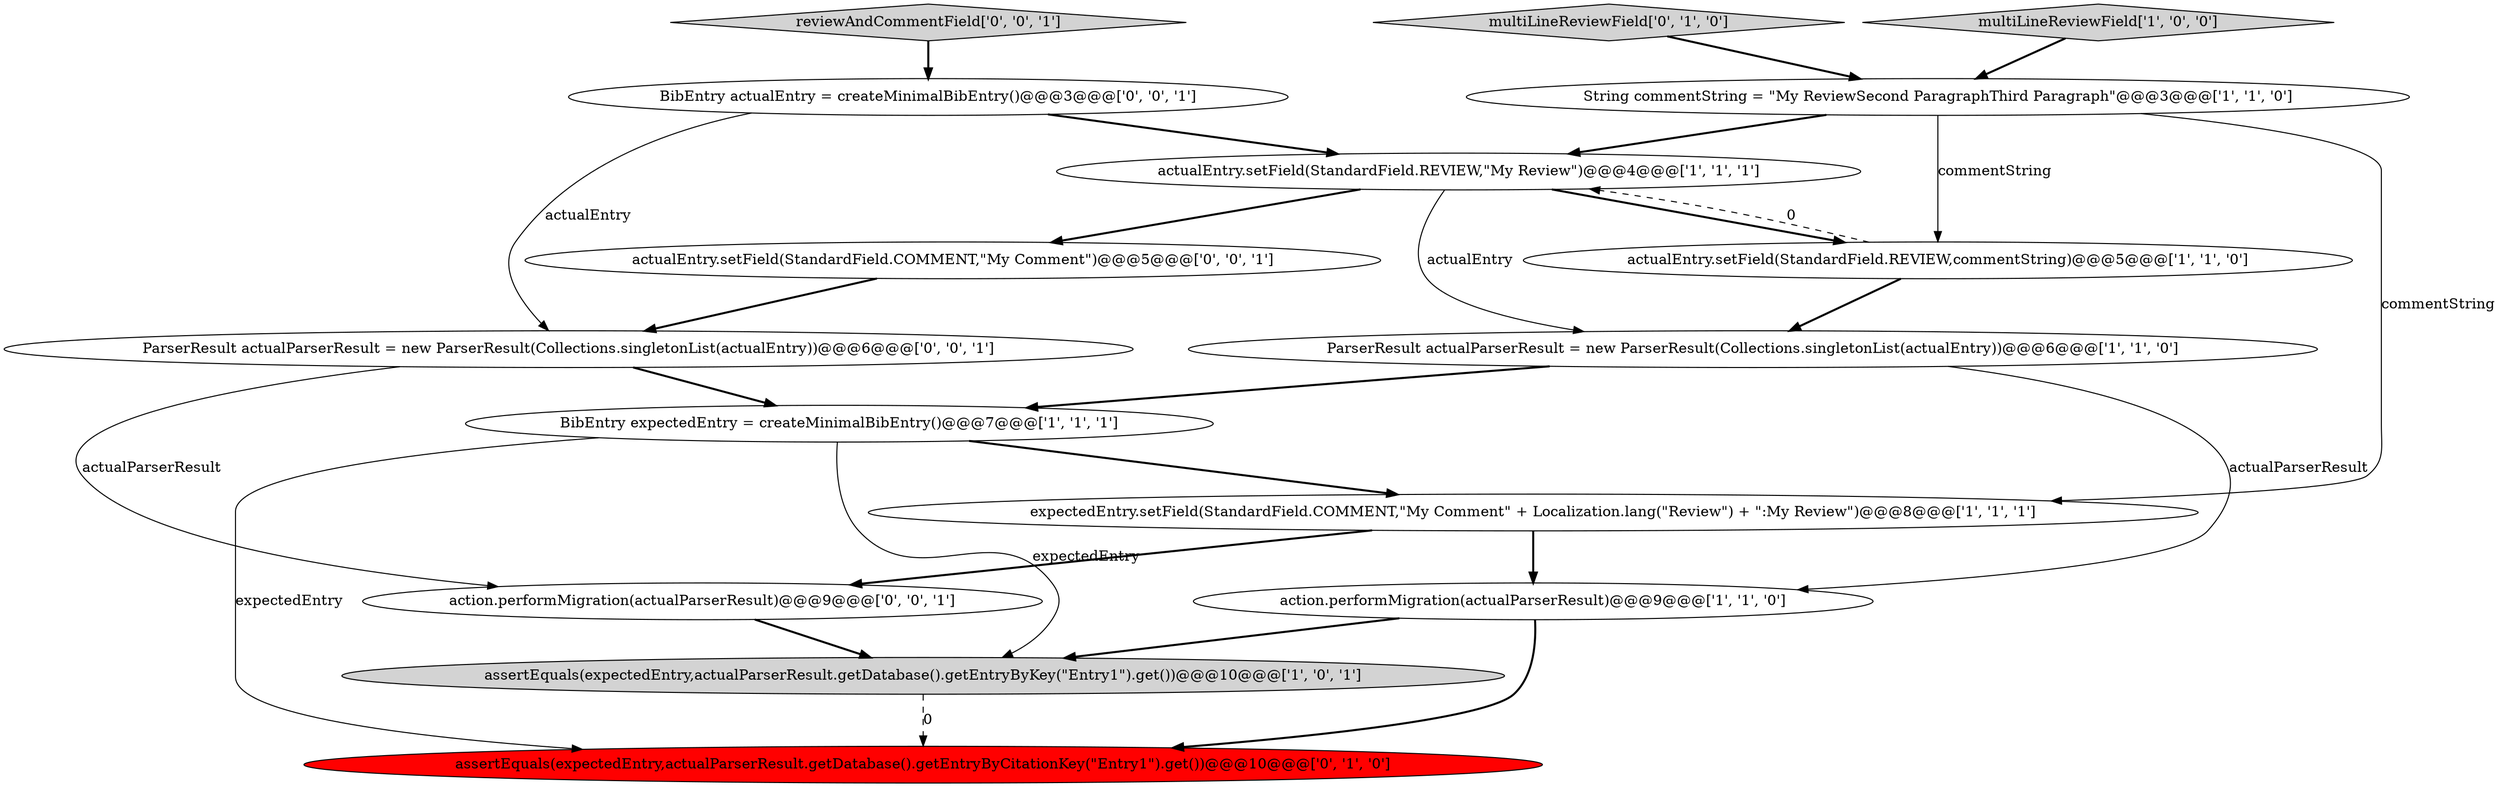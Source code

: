digraph {
1 [style = filled, label = "multiLineReviewField['1', '0', '0']", fillcolor = lightgray, shape = diamond image = "AAA0AAABBB1BBB"];
3 [style = filled, label = "actualEntry.setField(StandardField.REVIEW,\"My Review\")@@@4@@@['1', '1', '1']", fillcolor = white, shape = ellipse image = "AAA0AAABBB1BBB"];
2 [style = filled, label = "expectedEntry.setField(StandardField.COMMENT,\"My Comment\" + Localization.lang(\"Review\") + \":My Review\")@@@8@@@['1', '1', '1']", fillcolor = white, shape = ellipse image = "AAA0AAABBB1BBB"];
0 [style = filled, label = "ParserResult actualParserResult = new ParserResult(Collections.singletonList(actualEntry))@@@6@@@['1', '1', '0']", fillcolor = white, shape = ellipse image = "AAA0AAABBB1BBB"];
8 [style = filled, label = "action.performMigration(actualParserResult)@@@9@@@['1', '1', '0']", fillcolor = white, shape = ellipse image = "AAA0AAABBB1BBB"];
14 [style = filled, label = "action.performMigration(actualParserResult)@@@9@@@['0', '0', '1']", fillcolor = white, shape = ellipse image = "AAA0AAABBB3BBB"];
11 [style = filled, label = "ParserResult actualParserResult = new ParserResult(Collections.singletonList(actualEntry))@@@6@@@['0', '0', '1']", fillcolor = white, shape = ellipse image = "AAA0AAABBB3BBB"];
6 [style = filled, label = "String commentString = \"My ReviewSecond ParagraphThird Paragraph\"@@@3@@@['1', '1', '0']", fillcolor = white, shape = ellipse image = "AAA0AAABBB1BBB"];
10 [style = filled, label = "multiLineReviewField['0', '1', '0']", fillcolor = lightgray, shape = diamond image = "AAA0AAABBB2BBB"];
15 [style = filled, label = "BibEntry actualEntry = createMinimalBibEntry()@@@3@@@['0', '0', '1']", fillcolor = white, shape = ellipse image = "AAA0AAABBB3BBB"];
5 [style = filled, label = "BibEntry expectedEntry = createMinimalBibEntry()@@@7@@@['1', '1', '1']", fillcolor = white, shape = ellipse image = "AAA0AAABBB1BBB"];
9 [style = filled, label = "assertEquals(expectedEntry,actualParserResult.getDatabase().getEntryByCitationKey(\"Entry1\").get())@@@10@@@['0', '1', '0']", fillcolor = red, shape = ellipse image = "AAA1AAABBB2BBB"];
7 [style = filled, label = "actualEntry.setField(StandardField.REVIEW,commentString)@@@5@@@['1', '1', '0']", fillcolor = white, shape = ellipse image = "AAA0AAABBB1BBB"];
12 [style = filled, label = "reviewAndCommentField['0', '0', '1']", fillcolor = lightgray, shape = diamond image = "AAA0AAABBB3BBB"];
13 [style = filled, label = "actualEntry.setField(StandardField.COMMENT,\"My Comment\")@@@5@@@['0', '0', '1']", fillcolor = white, shape = ellipse image = "AAA0AAABBB3BBB"];
4 [style = filled, label = "assertEquals(expectedEntry,actualParserResult.getDatabase().getEntryByKey(\"Entry1\").get())@@@10@@@['1', '0', '1']", fillcolor = lightgray, shape = ellipse image = "AAA0AAABBB1BBB"];
6->3 [style = bold, label=""];
12->15 [style = bold, label=""];
7->0 [style = bold, label=""];
5->9 [style = solid, label="expectedEntry"];
6->7 [style = solid, label="commentString"];
15->3 [style = bold, label=""];
13->11 [style = bold, label=""];
10->6 [style = bold, label=""];
0->8 [style = solid, label="actualParserResult"];
6->2 [style = solid, label="commentString"];
11->5 [style = bold, label=""];
5->2 [style = bold, label=""];
4->9 [style = dashed, label="0"];
1->6 [style = bold, label=""];
3->7 [style = bold, label=""];
3->0 [style = solid, label="actualEntry"];
11->14 [style = solid, label="actualParserResult"];
2->14 [style = bold, label=""];
15->11 [style = solid, label="actualEntry"];
5->4 [style = solid, label="expectedEntry"];
8->9 [style = bold, label=""];
3->13 [style = bold, label=""];
7->3 [style = dashed, label="0"];
8->4 [style = bold, label=""];
2->8 [style = bold, label=""];
0->5 [style = bold, label=""];
14->4 [style = bold, label=""];
}
